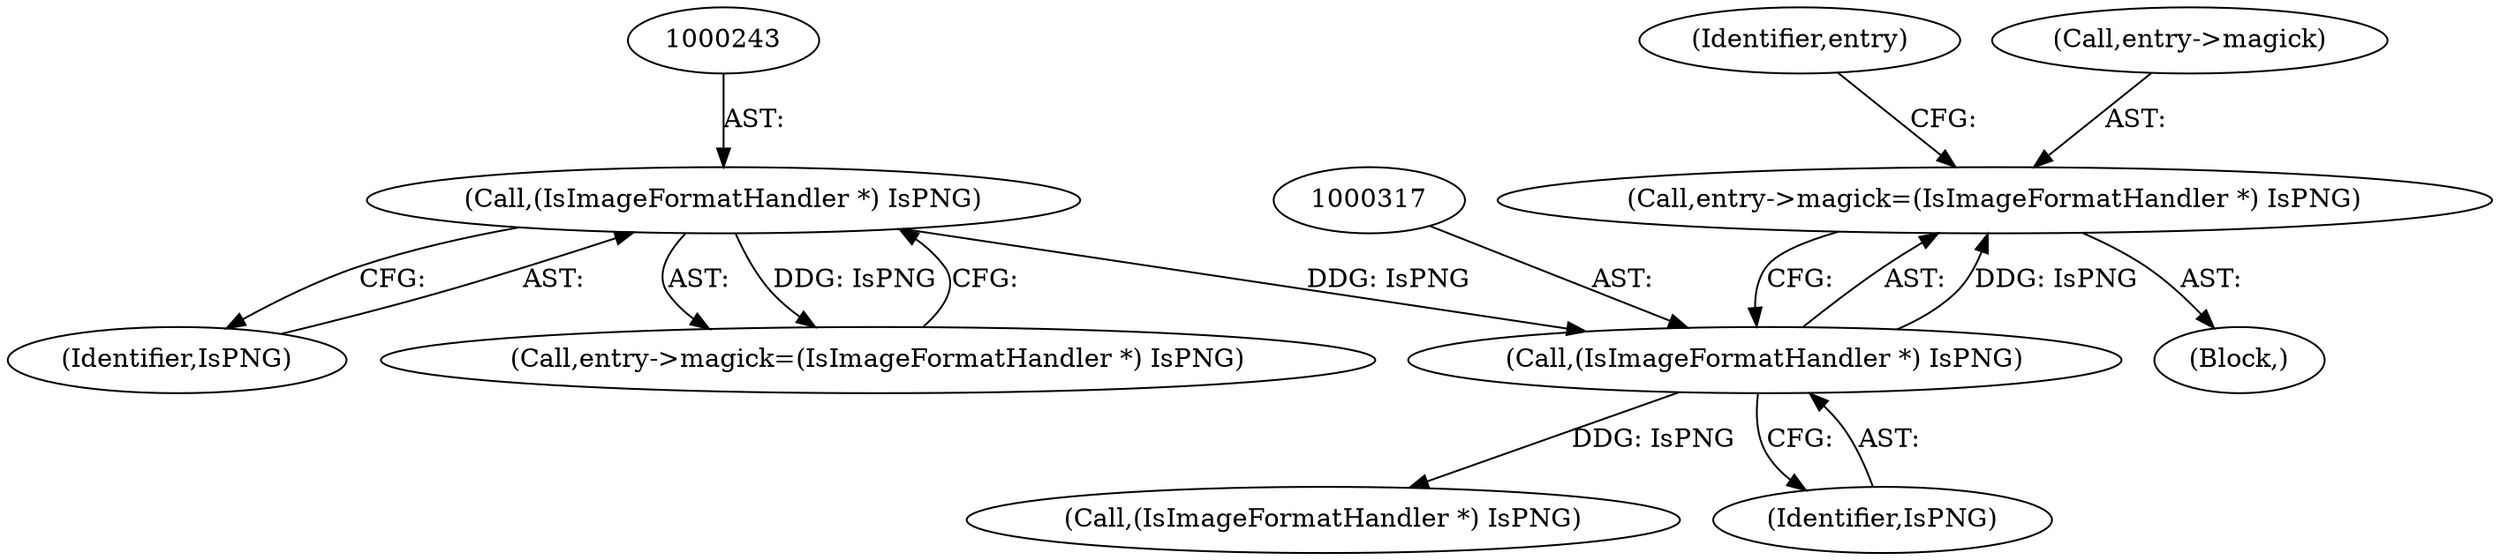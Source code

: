 digraph "0_ImageMagick_aa84944b405acebbeefe871d0f64969b9e9f31ac_1@pointer" {
"1000312" [label="(Call,entry->magick=(IsImageFormatHandler *) IsPNG)"];
"1000316" [label="(Call,(IsImageFormatHandler *) IsPNG)"];
"1000242" [label="(Call,(IsImageFormatHandler *) IsPNG)"];
"1000312" [label="(Call,entry->magick=(IsImageFormatHandler *) IsPNG)"];
"1000244" [label="(Identifier,IsPNG)"];
"1000419" [label="(Call,(IsImageFormatHandler *) IsPNG)"];
"1000321" [label="(Identifier,entry)"];
"1000313" [label="(Call,entry->magick)"];
"1000238" [label="(Call,entry->magick=(IsImageFormatHandler *) IsPNG)"];
"1000102" [label="(Block,)"];
"1000316" [label="(Call,(IsImageFormatHandler *) IsPNG)"];
"1000242" [label="(Call,(IsImageFormatHandler *) IsPNG)"];
"1000318" [label="(Identifier,IsPNG)"];
"1000312" -> "1000102"  [label="AST: "];
"1000312" -> "1000316"  [label="CFG: "];
"1000313" -> "1000312"  [label="AST: "];
"1000316" -> "1000312"  [label="AST: "];
"1000321" -> "1000312"  [label="CFG: "];
"1000316" -> "1000312"  [label="DDG: IsPNG"];
"1000316" -> "1000318"  [label="CFG: "];
"1000317" -> "1000316"  [label="AST: "];
"1000318" -> "1000316"  [label="AST: "];
"1000242" -> "1000316"  [label="DDG: IsPNG"];
"1000316" -> "1000419"  [label="DDG: IsPNG"];
"1000242" -> "1000238"  [label="AST: "];
"1000242" -> "1000244"  [label="CFG: "];
"1000243" -> "1000242"  [label="AST: "];
"1000244" -> "1000242"  [label="AST: "];
"1000238" -> "1000242"  [label="CFG: "];
"1000242" -> "1000238"  [label="DDG: IsPNG"];
}

